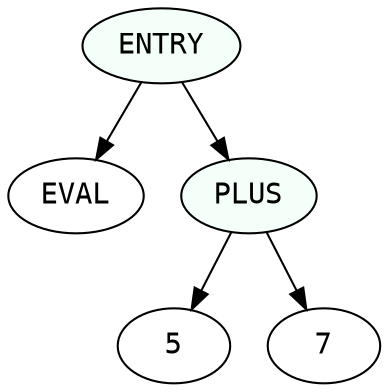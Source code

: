 digraph print {
 1 [label="EVAL", fontname="monospace"];
 2 [label="5", fontname="monospace"];
 3 [label="7", fontname="monospace"];
 4 [label="PLUS", fontname="monospace", style=filled, fillcolor=mintcream];
 4->2
 4->3
 5 [label="ENTRY", fontname="monospace", style=filled, fillcolor=mintcream];
 5->1
 5->4
 }
 